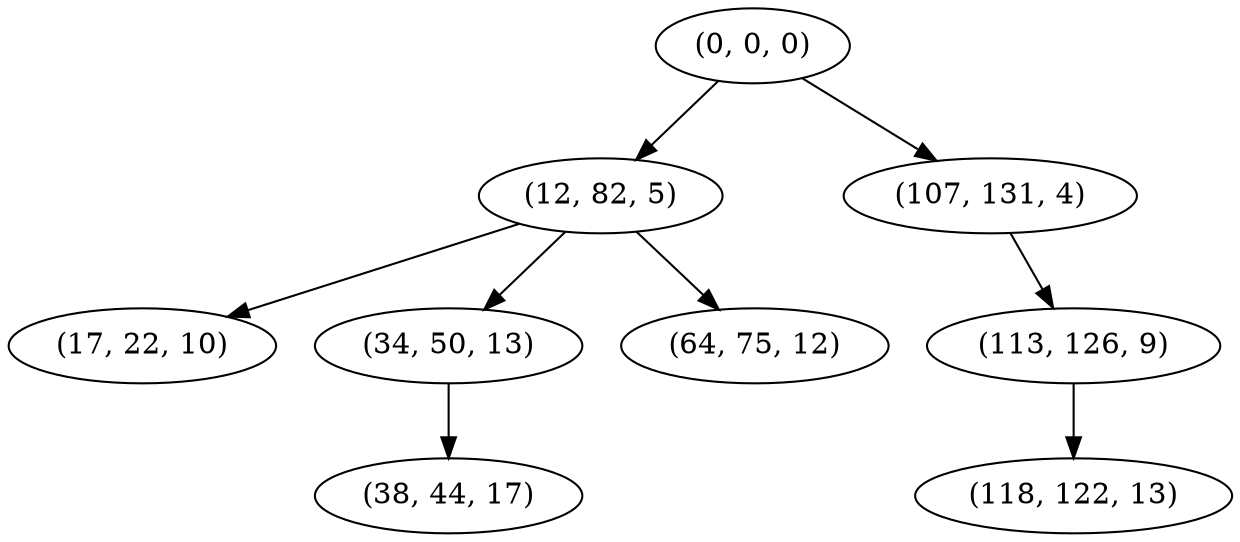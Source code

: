 digraph tree {
    "(0, 0, 0)";
    "(12, 82, 5)";
    "(17, 22, 10)";
    "(34, 50, 13)";
    "(38, 44, 17)";
    "(64, 75, 12)";
    "(107, 131, 4)";
    "(113, 126, 9)";
    "(118, 122, 13)";
    "(0, 0, 0)" -> "(12, 82, 5)";
    "(0, 0, 0)" -> "(107, 131, 4)";
    "(12, 82, 5)" -> "(17, 22, 10)";
    "(12, 82, 5)" -> "(34, 50, 13)";
    "(12, 82, 5)" -> "(64, 75, 12)";
    "(34, 50, 13)" -> "(38, 44, 17)";
    "(107, 131, 4)" -> "(113, 126, 9)";
    "(113, 126, 9)" -> "(118, 122, 13)";
}

